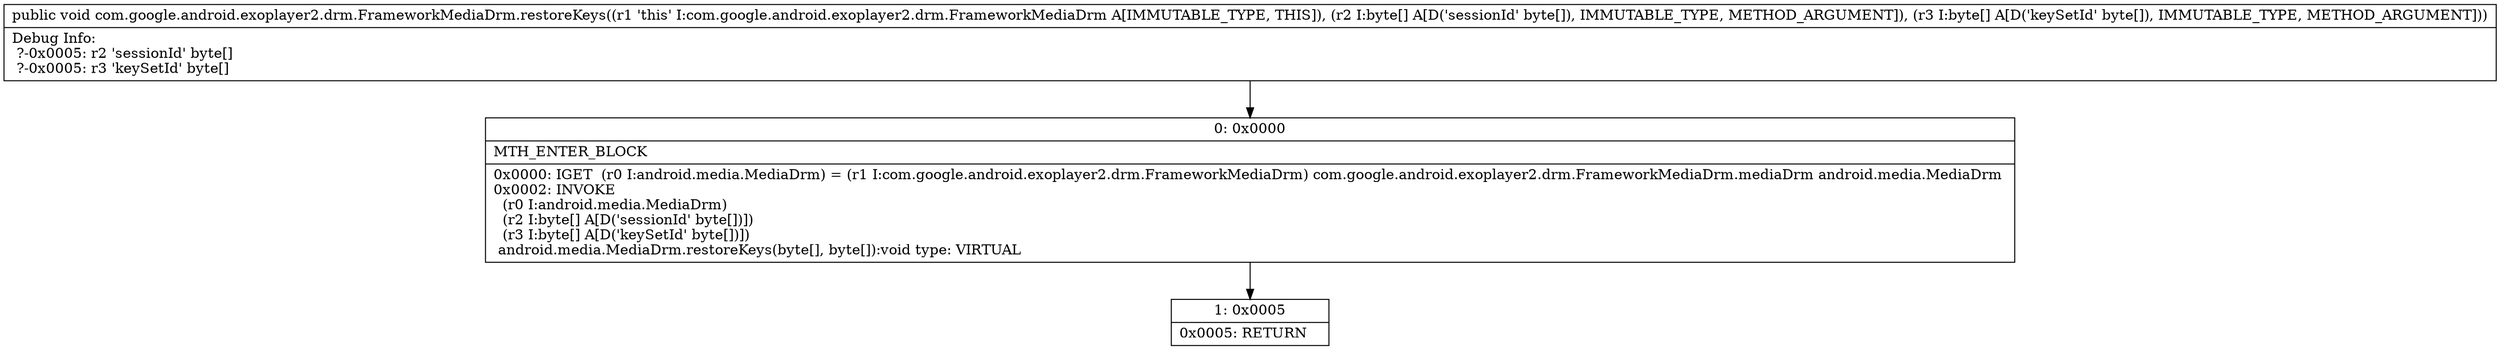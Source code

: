 digraph "CFG forcom.google.android.exoplayer2.drm.FrameworkMediaDrm.restoreKeys([B[B)V" {
Node_0 [shape=record,label="{0\:\ 0x0000|MTH_ENTER_BLOCK\l|0x0000: IGET  (r0 I:android.media.MediaDrm) = (r1 I:com.google.android.exoplayer2.drm.FrameworkMediaDrm) com.google.android.exoplayer2.drm.FrameworkMediaDrm.mediaDrm android.media.MediaDrm \l0x0002: INVOKE  \l  (r0 I:android.media.MediaDrm)\l  (r2 I:byte[] A[D('sessionId' byte[])])\l  (r3 I:byte[] A[D('keySetId' byte[])])\l android.media.MediaDrm.restoreKeys(byte[], byte[]):void type: VIRTUAL \l}"];
Node_1 [shape=record,label="{1\:\ 0x0005|0x0005: RETURN   \l}"];
MethodNode[shape=record,label="{public void com.google.android.exoplayer2.drm.FrameworkMediaDrm.restoreKeys((r1 'this' I:com.google.android.exoplayer2.drm.FrameworkMediaDrm A[IMMUTABLE_TYPE, THIS]), (r2 I:byte[] A[D('sessionId' byte[]), IMMUTABLE_TYPE, METHOD_ARGUMENT]), (r3 I:byte[] A[D('keySetId' byte[]), IMMUTABLE_TYPE, METHOD_ARGUMENT]))  | Debug Info:\l  ?\-0x0005: r2 'sessionId' byte[]\l  ?\-0x0005: r3 'keySetId' byte[]\l}"];
MethodNode -> Node_0;
Node_0 -> Node_1;
}

